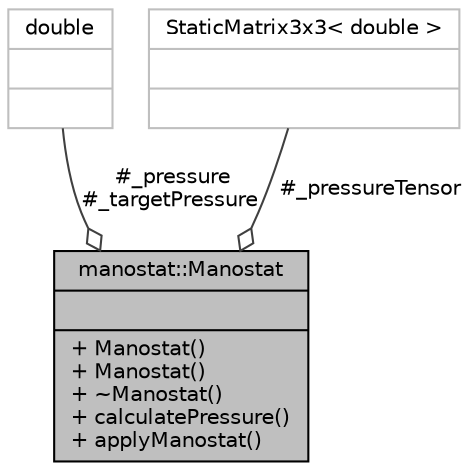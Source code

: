 digraph "manostat::Manostat"
{
 // LATEX_PDF_SIZE
  edge [fontname="Helvetica",fontsize="10",labelfontname="Helvetica",labelfontsize="10"];
  node [fontname="Helvetica",fontsize="10",shape=record];
  Node1 [label="{manostat::Manostat\n||+ Manostat()\l+ Manostat()\l+ ~Manostat()\l+ calculatePressure()\l+ applyManostat()\l}",height=0.2,width=0.4,color="black", fillcolor="grey75", style="filled", fontcolor="black",tooltip="Manostat is a base class for all manostats."];
  Node2 -> Node1 [color="grey25",fontsize="10",style="solid",label=" #_pressure\n#_targetPressure" ,arrowhead="odiamond",fontname="Helvetica"];
  Node2 [label="{double\n||}",height=0.2,width=0.4,color="grey75", fillcolor="white", style="filled",tooltip=" "];
  Node3 -> Node1 [color="grey25",fontsize="10",style="solid",label=" #_pressureTensor" ,arrowhead="odiamond",fontname="Helvetica"];
  Node3 [label="{StaticMatrix3x3\< double \>\n||}",height=0.2,width=0.4,color="grey75", fillcolor="white", style="filled",tooltip=" "];
}
